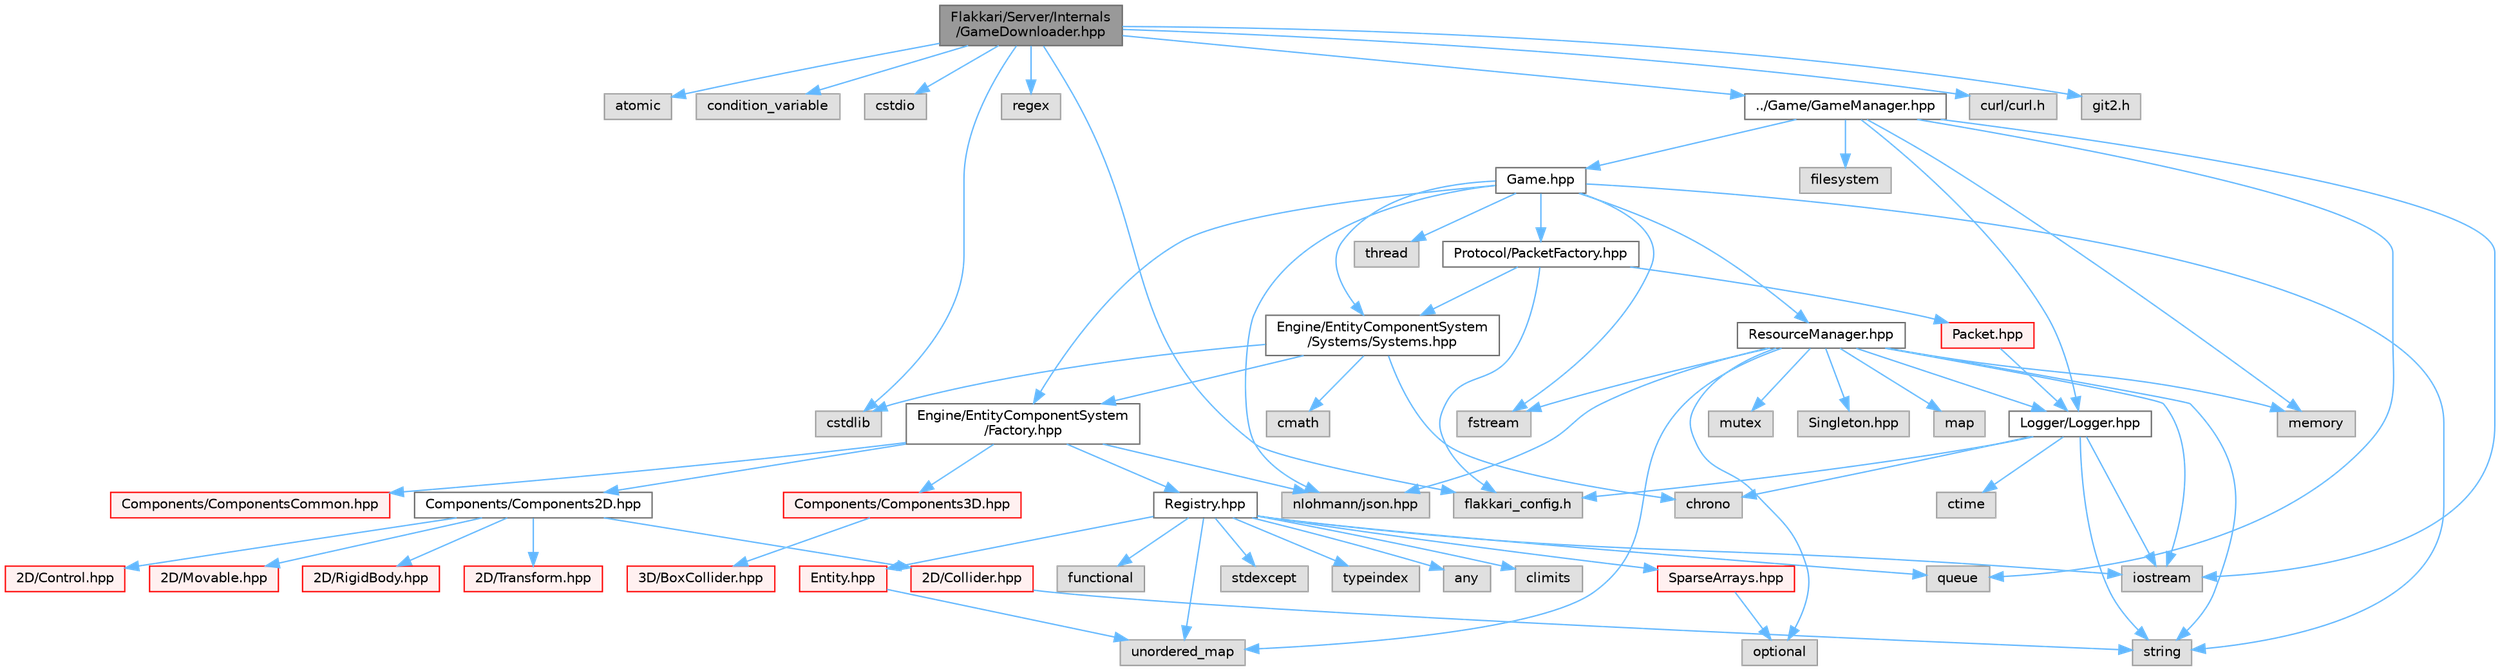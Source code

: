 digraph "Flakkari/Server/Internals/GameDownloader.hpp"
{
 // LATEX_PDF_SIZE
  bgcolor="transparent";
  edge [fontname=Helvetica,fontsize=10,labelfontname=Helvetica,labelfontsize=10];
  node [fontname=Helvetica,fontsize=10,shape=box,height=0.2,width=0.4];
  Node1 [id="Node000001",label="Flakkari/Server/Internals\l/GameDownloader.hpp",height=0.2,width=0.4,color="gray40", fillcolor="grey60", style="filled", fontcolor="black",tooltip=" "];
  Node1 -> Node2 [id="edge1_Node000001_Node000002",color="steelblue1",style="solid",tooltip=" "];
  Node2 [id="Node000002",label="atomic",height=0.2,width=0.4,color="grey60", fillcolor="#E0E0E0", style="filled",tooltip=" "];
  Node1 -> Node3 [id="edge2_Node000001_Node000003",color="steelblue1",style="solid",tooltip=" "];
  Node3 [id="Node000003",label="condition_variable",height=0.2,width=0.4,color="grey60", fillcolor="#E0E0E0", style="filled",tooltip=" "];
  Node1 -> Node4 [id="edge3_Node000001_Node000004",color="steelblue1",style="solid",tooltip=" "];
  Node4 [id="Node000004",label="cstdio",height=0.2,width=0.4,color="grey60", fillcolor="#E0E0E0", style="filled",tooltip=" "];
  Node1 -> Node5 [id="edge4_Node000001_Node000005",color="steelblue1",style="solid",tooltip=" "];
  Node5 [id="Node000005",label="cstdlib",height=0.2,width=0.4,color="grey60", fillcolor="#E0E0E0", style="filled",tooltip=" "];
  Node1 -> Node6 [id="edge5_Node000001_Node000006",color="steelblue1",style="solid",tooltip=" "];
  Node6 [id="Node000006",label="regex",height=0.2,width=0.4,color="grey60", fillcolor="#E0E0E0", style="filled",tooltip=" "];
  Node1 -> Node7 [id="edge6_Node000001_Node000007",color="steelblue1",style="solid",tooltip=" "];
  Node7 [id="Node000007",label="../Game/GameManager.hpp",height=0.2,width=0.4,color="grey40", fillcolor="white", style="filled",URL="$d6/d27/GameManager_8hpp.html",tooltip=" "];
  Node7 -> Node8 [id="edge7_Node000007_Node000008",color="steelblue1",style="solid",tooltip=" "];
  Node8 [id="Node000008",label="filesystem",height=0.2,width=0.4,color="grey60", fillcolor="#E0E0E0", style="filled",tooltip=" "];
  Node7 -> Node9 [id="edge8_Node000007_Node000009",color="steelblue1",style="solid",tooltip=" "];
  Node9 [id="Node000009",label="iostream",height=0.2,width=0.4,color="grey60", fillcolor="#E0E0E0", style="filled",tooltip=" "];
  Node7 -> Node10 [id="edge9_Node000007_Node000010",color="steelblue1",style="solid",tooltip=" "];
  Node10 [id="Node000010",label="memory",height=0.2,width=0.4,color="grey60", fillcolor="#E0E0E0", style="filled",tooltip=" "];
  Node7 -> Node11 [id="edge10_Node000007_Node000011",color="steelblue1",style="solid",tooltip=" "];
  Node11 [id="Node000011",label="queue",height=0.2,width=0.4,color="grey60", fillcolor="#E0E0E0", style="filled",tooltip=" "];
  Node7 -> Node12 [id="edge11_Node000007_Node000012",color="steelblue1",style="solid",tooltip=" "];
  Node12 [id="Node000012",label="Game.hpp",height=0.2,width=0.4,color="grey40", fillcolor="white", style="filled",URL="$d5/d4b/Game_8hpp.html",tooltip=" "];
  Node12 -> Node13 [id="edge12_Node000012_Node000013",color="steelblue1",style="solid",tooltip=" "];
  Node13 [id="Node000013",label="fstream",height=0.2,width=0.4,color="grey60", fillcolor="#E0E0E0", style="filled",tooltip=" "];
  Node12 -> Node14 [id="edge13_Node000012_Node000014",color="steelblue1",style="solid",tooltip=" "];
  Node14 [id="Node000014",label="nlohmann/json.hpp",height=0.2,width=0.4,color="grey60", fillcolor="#E0E0E0", style="filled",tooltip=" "];
  Node12 -> Node15 [id="edge14_Node000012_Node000015",color="steelblue1",style="solid",tooltip=" "];
  Node15 [id="Node000015",label="string",height=0.2,width=0.4,color="grey60", fillcolor="#E0E0E0", style="filled",tooltip=" "];
  Node12 -> Node16 [id="edge15_Node000012_Node000016",color="steelblue1",style="solid",tooltip=" "];
  Node16 [id="Node000016",label="thread",height=0.2,width=0.4,color="grey60", fillcolor="#E0E0E0", style="filled",tooltip=" "];
  Node12 -> Node17 [id="edge16_Node000012_Node000017",color="steelblue1",style="solid",tooltip=" "];
  Node17 [id="Node000017",label="Engine/EntityComponentSystem\l/Factory.hpp",height=0.2,width=0.4,color="grey40", fillcolor="white", style="filled",URL="$d5/d03/Factory_8hpp.html",tooltip=" "];
  Node17 -> Node14 [id="edge17_Node000017_Node000014",color="steelblue1",style="solid",tooltip=" "];
  Node17 -> Node18 [id="edge18_Node000017_Node000018",color="steelblue1",style="solid",tooltip=" "];
  Node18 [id="Node000018",label="Registry.hpp",height=0.2,width=0.4,color="grey40", fillcolor="white", style="filled",URL="$db/dd1/Registry_8hpp.html",tooltip=" "];
  Node18 -> Node19 [id="edge19_Node000018_Node000019",color="steelblue1",style="solid",tooltip=" "];
  Node19 [id="Node000019",label="Entity.hpp",height=0.2,width=0.4,color="red", fillcolor="#FFF0F0", style="filled",URL="$de/da6/Entity_8hpp.html",tooltip=" "];
  Node19 -> Node22 [id="edge20_Node000019_Node000022",color="steelblue1",style="solid",tooltip=" "];
  Node22 [id="Node000022",label="unordered_map",height=0.2,width=0.4,color="grey60", fillcolor="#E0E0E0", style="filled",tooltip=" "];
  Node18 -> Node23 [id="edge21_Node000018_Node000023",color="steelblue1",style="solid",tooltip=" "];
  Node23 [id="Node000023",label="SparseArrays.hpp",height=0.2,width=0.4,color="red", fillcolor="#FFF0F0", style="filled",URL="$df/db3/SparseArrays_8hpp.html",tooltip=" "];
  Node23 -> Node25 [id="edge22_Node000023_Node000025",color="steelblue1",style="solid",tooltip=" "];
  Node25 [id="Node000025",label="optional",height=0.2,width=0.4,color="grey60", fillcolor="#E0E0E0", style="filled",tooltip=" "];
  Node18 -> Node28 [id="edge23_Node000018_Node000028",color="steelblue1",style="solid",tooltip=" "];
  Node28 [id="Node000028",label="any",height=0.2,width=0.4,color="grey60", fillcolor="#E0E0E0", style="filled",tooltip=" "];
  Node18 -> Node29 [id="edge24_Node000018_Node000029",color="steelblue1",style="solid",tooltip=" "];
  Node29 [id="Node000029",label="climits",height=0.2,width=0.4,color="grey60", fillcolor="#E0E0E0", style="filled",tooltip=" "];
  Node18 -> Node30 [id="edge25_Node000018_Node000030",color="steelblue1",style="solid",tooltip=" "];
  Node30 [id="Node000030",label="functional",height=0.2,width=0.4,color="grey60", fillcolor="#E0E0E0", style="filled",tooltip=" "];
  Node18 -> Node9 [id="edge26_Node000018_Node000009",color="steelblue1",style="solid",tooltip=" "];
  Node18 -> Node11 [id="edge27_Node000018_Node000011",color="steelblue1",style="solid",tooltip=" "];
  Node18 -> Node31 [id="edge28_Node000018_Node000031",color="steelblue1",style="solid",tooltip=" "];
  Node31 [id="Node000031",label="stdexcept",height=0.2,width=0.4,color="grey60", fillcolor="#E0E0E0", style="filled",tooltip=" "];
  Node18 -> Node32 [id="edge29_Node000018_Node000032",color="steelblue1",style="solid",tooltip=" "];
  Node32 [id="Node000032",label="typeindex",height=0.2,width=0.4,color="grey60", fillcolor="#E0E0E0", style="filled",tooltip=" "];
  Node18 -> Node22 [id="edge30_Node000018_Node000022",color="steelblue1",style="solid",tooltip=" "];
  Node17 -> Node33 [id="edge31_Node000017_Node000033",color="steelblue1",style="solid",tooltip=" "];
  Node33 [id="Node000033",label="Components/Components2D.hpp",height=0.2,width=0.4,color="grey40", fillcolor="white", style="filled",URL="$d0/d43/Components2D_8hpp.html",tooltip=" "];
  Node33 -> Node34 [id="edge32_Node000033_Node000034",color="steelblue1",style="solid",tooltip=" "];
  Node34 [id="Node000034",label="2D/Collider.hpp",height=0.2,width=0.4,color="red", fillcolor="#FFF0F0", style="filled",URL="$dd/d5f/Collider_8hpp.html",tooltip=" "];
  Node34 -> Node15 [id="edge33_Node000034_Node000015",color="steelblue1",style="solid",tooltip=" "];
  Node33 -> Node38 [id="edge34_Node000033_Node000038",color="steelblue1",style="solid",tooltip=" "];
  Node38 [id="Node000038",label="2D/Control.hpp",height=0.2,width=0.4,color="red", fillcolor="#FFF0F0", style="filled",URL="$d5/d59/2D_2Control_8hpp.html",tooltip=" "];
  Node33 -> Node39 [id="edge35_Node000033_Node000039",color="steelblue1",style="solid",tooltip=" "];
  Node39 [id="Node000039",label="2D/Movable.hpp",height=0.2,width=0.4,color="red", fillcolor="#FFF0F0", style="filled",URL="$d6/d02/2D_2Movable_8hpp.html",tooltip=" "];
  Node33 -> Node40 [id="edge36_Node000033_Node000040",color="steelblue1",style="solid",tooltip=" "];
  Node40 [id="Node000040",label="2D/RigidBody.hpp",height=0.2,width=0.4,color="red", fillcolor="#FFF0F0", style="filled",URL="$d9/df7/2D_2RigidBody_8hpp.html",tooltip=" "];
  Node33 -> Node41 [id="edge37_Node000033_Node000041",color="steelblue1",style="solid",tooltip=" "];
  Node41 [id="Node000041",label="2D/Transform.hpp",height=0.2,width=0.4,color="red", fillcolor="#FFF0F0", style="filled",URL="$d2/db8/2D_2Transform_8hpp.html",tooltip=" "];
  Node17 -> Node42 [id="edge38_Node000017_Node000042",color="steelblue1",style="solid",tooltip=" "];
  Node42 [id="Node000042",label="Components/Components3D.hpp",height=0.2,width=0.4,color="red", fillcolor="#FFF0F0", style="filled",URL="$df/d72/Components3D_8hpp.html",tooltip=" "];
  Node42 -> Node43 [id="edge39_Node000042_Node000043",color="steelblue1",style="solid",tooltip=" "];
  Node43 [id="Node000043",label="3D/BoxCollider.hpp",height=0.2,width=0.4,color="red", fillcolor="#FFF0F0", style="filled",URL="$d2/df3/BoxCollider_8hpp.html",tooltip=" "];
  Node17 -> Node49 [id="edge40_Node000017_Node000049",color="steelblue1",style="solid",tooltip=" "];
  Node49 [id="Node000049",label="Components/ComponentsCommon.hpp",height=0.2,width=0.4,color="red", fillcolor="#FFF0F0", style="filled",URL="$d1/d37/ComponentsCommon_8hpp.html",tooltip=" "];
  Node12 -> Node65 [id="edge41_Node000012_Node000065",color="steelblue1",style="solid",tooltip=" "];
  Node65 [id="Node000065",label="Engine/EntityComponentSystem\l/Systems/Systems.hpp",height=0.2,width=0.4,color="grey40", fillcolor="white", style="filled",URL="$d8/d3d/Systems_8hpp.html",tooltip=" "];
  Node65 -> Node17 [id="edge42_Node000065_Node000017",color="steelblue1",style="solid",tooltip=" "];
  Node65 -> Node61 [id="edge43_Node000065_Node000061",color="steelblue1",style="solid",tooltip=" "];
  Node61 [id="Node000061",label="chrono",height=0.2,width=0.4,color="grey60", fillcolor="#E0E0E0", style="filled",tooltip=" "];
  Node65 -> Node36 [id="edge44_Node000065_Node000036",color="steelblue1",style="solid",tooltip=" "];
  Node36 [id="Node000036",label="cmath",height=0.2,width=0.4,color="grey60", fillcolor="#E0E0E0", style="filled",tooltip=" "];
  Node65 -> Node5 [id="edge45_Node000065_Node000005",color="steelblue1",style="solid",tooltip=" "];
  Node12 -> Node66 [id="edge46_Node000012_Node000066",color="steelblue1",style="solid",tooltip=" "];
  Node66 [id="Node000066",label="Protocol/PacketFactory.hpp",height=0.2,width=0.4,color="grey40", fillcolor="white", style="filled",URL="$d7/d61/PacketFactory_8hpp.html",tooltip=" "];
  Node66 -> Node37 [id="edge47_Node000066_Node000037",color="steelblue1",style="solid",tooltip=" "];
  Node37 [id="Node000037",label="flakkari_config.h",height=0.2,width=0.4,color="grey60", fillcolor="#E0E0E0", style="filled",tooltip=" "];
  Node66 -> Node65 [id="edge48_Node000066_Node000065",color="steelblue1",style="solid",tooltip=" "];
  Node66 -> Node67 [id="edge49_Node000066_Node000067",color="steelblue1",style="solid",tooltip=" "];
  Node67 [id="Node000067",label="Packet.hpp",height=0.2,width=0.4,color="red", fillcolor="#FFF0F0", style="filled",URL="$db/d1b/Packet_8hpp.html",tooltip=" "];
  Node67 -> Node73 [id="edge50_Node000067_Node000073",color="steelblue1",style="solid",tooltip=" "];
  Node73 [id="Node000073",label="Logger/Logger.hpp",height=0.2,width=0.4,color="grey40", fillcolor="white", style="filled",URL="$d9/d11/Logger_8hpp.html",tooltip=" "];
  Node73 -> Node37 [id="edge51_Node000073_Node000037",color="steelblue1",style="solid",tooltip=" "];
  Node73 -> Node61 [id="edge52_Node000073_Node000061",color="steelblue1",style="solid",tooltip=" "];
  Node73 -> Node74 [id="edge53_Node000073_Node000074",color="steelblue1",style="solid",tooltip=" "];
  Node74 [id="Node000074",label="ctime",height=0.2,width=0.4,color="grey60", fillcolor="#E0E0E0", style="filled",tooltip=" "];
  Node73 -> Node9 [id="edge54_Node000073_Node000009",color="steelblue1",style="solid",tooltip=" "];
  Node73 -> Node15 [id="edge55_Node000073_Node000015",color="steelblue1",style="solid",tooltip=" "];
  Node12 -> Node75 [id="edge56_Node000012_Node000075",color="steelblue1",style="solid",tooltip=" "];
  Node75 [id="Node000075",label="ResourceManager.hpp",height=0.2,width=0.4,color="grey40", fillcolor="white", style="filled",URL="$db/d16/ResourceManager_8hpp.html",tooltip=" "];
  Node75 -> Node76 [id="edge57_Node000075_Node000076",color="steelblue1",style="solid",tooltip=" "];
  Node76 [id="Node000076",label="Singleton.hpp",height=0.2,width=0.4,color="grey60", fillcolor="#E0E0E0", style="filled",tooltip=" "];
  Node75 -> Node13 [id="edge58_Node000075_Node000013",color="steelblue1",style="solid",tooltip=" "];
  Node75 -> Node9 [id="edge59_Node000075_Node000009",color="steelblue1",style="solid",tooltip=" "];
  Node75 -> Node77 [id="edge60_Node000075_Node000077",color="steelblue1",style="solid",tooltip=" "];
  Node77 [id="Node000077",label="map",height=0.2,width=0.4,color="grey60", fillcolor="#E0E0E0", style="filled",tooltip=" "];
  Node75 -> Node10 [id="edge61_Node000075_Node000010",color="steelblue1",style="solid",tooltip=" "];
  Node75 -> Node78 [id="edge62_Node000075_Node000078",color="steelblue1",style="solid",tooltip=" "];
  Node78 [id="Node000078",label="mutex",height=0.2,width=0.4,color="grey60", fillcolor="#E0E0E0", style="filled",tooltip=" "];
  Node75 -> Node14 [id="edge63_Node000075_Node000014",color="steelblue1",style="solid",tooltip=" "];
  Node75 -> Node25 [id="edge64_Node000075_Node000025",color="steelblue1",style="solid",tooltip=" "];
  Node75 -> Node15 [id="edge65_Node000075_Node000015",color="steelblue1",style="solid",tooltip=" "];
  Node75 -> Node22 [id="edge66_Node000075_Node000022",color="steelblue1",style="solid",tooltip=" "];
  Node75 -> Node73 [id="edge67_Node000075_Node000073",color="steelblue1",style="solid",tooltip=" "];
  Node7 -> Node73 [id="edge68_Node000007_Node000073",color="steelblue1",style="solid",tooltip=" "];
  Node1 -> Node37 [id="edge69_Node000001_Node000037",color="steelblue1",style="solid",tooltip=" "];
  Node1 -> Node79 [id="edge70_Node000001_Node000079",color="steelblue1",style="solid",tooltip=" "];
  Node79 [id="Node000079",label="curl/curl.h",height=0.2,width=0.4,color="grey60", fillcolor="#E0E0E0", style="filled",tooltip=" "];
  Node1 -> Node80 [id="edge71_Node000001_Node000080",color="steelblue1",style="solid",tooltip=" "];
  Node80 [id="Node000080",label="git2.h",height=0.2,width=0.4,color="grey60", fillcolor="#E0E0E0", style="filled",tooltip=" "];
}

